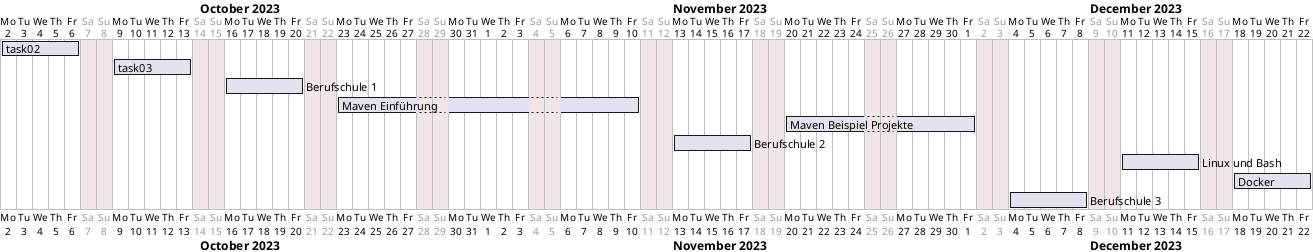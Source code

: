 @startgantt
'printscale weekly
saturday are closed
sunday are closed 

Project starts the 2th of october 2023
[task02] lasts 5 days
[task03] lasts 5 days
[task03] starts D+7
[Berufschule 1] lasts 5 days
[Berufschule 1] starts D+14 
[Maven Einführung] lasts 15 days
[Maven Einführung] starts D+21 
[Maven Beispiel Projekte] lasts 10 days
[Maven Beispiel Projekte] starts D+49
[Berufschule 2] lasts 5 days
[Berufschule 2] starts D+42 
[Linux und Bash] lasts 5 days
[Linux und Bash] starts D+70
[Docker] lasts 5 days
[Docker] starts D+77
[Berufschule 3] lasts 5 days
[Berufschule 3] starts D+63

@endgantt